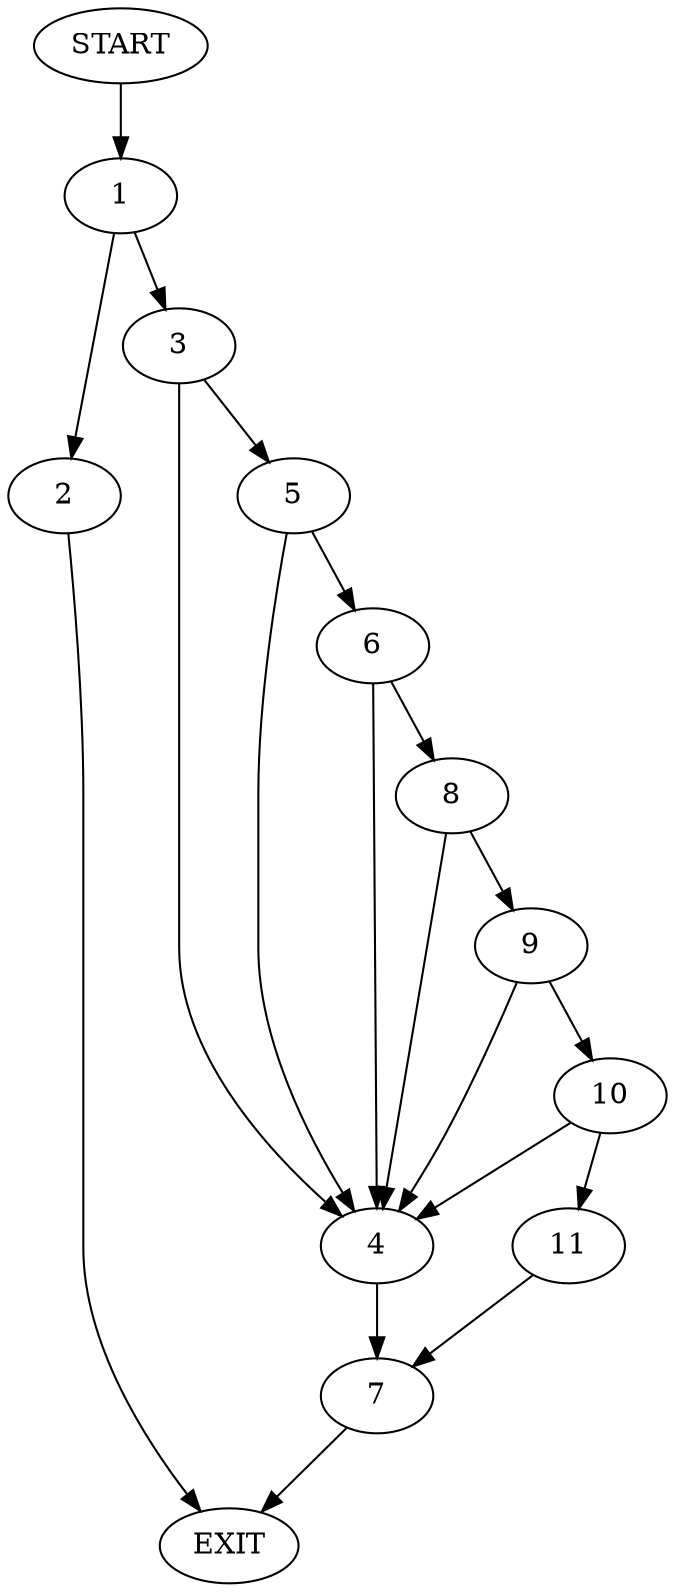 digraph {
0 [label="START"]
12 [label="EXIT"]
0 -> 1
1 -> 2
1 -> 3
3 -> 4
3 -> 5
2 -> 12
5 -> 4
5 -> 6
4 -> 7
6 -> 4
6 -> 8
8 -> 9
8 -> 4
9 -> 10
9 -> 4
10 -> 4
10 -> 11
11 -> 7
7 -> 12
}
